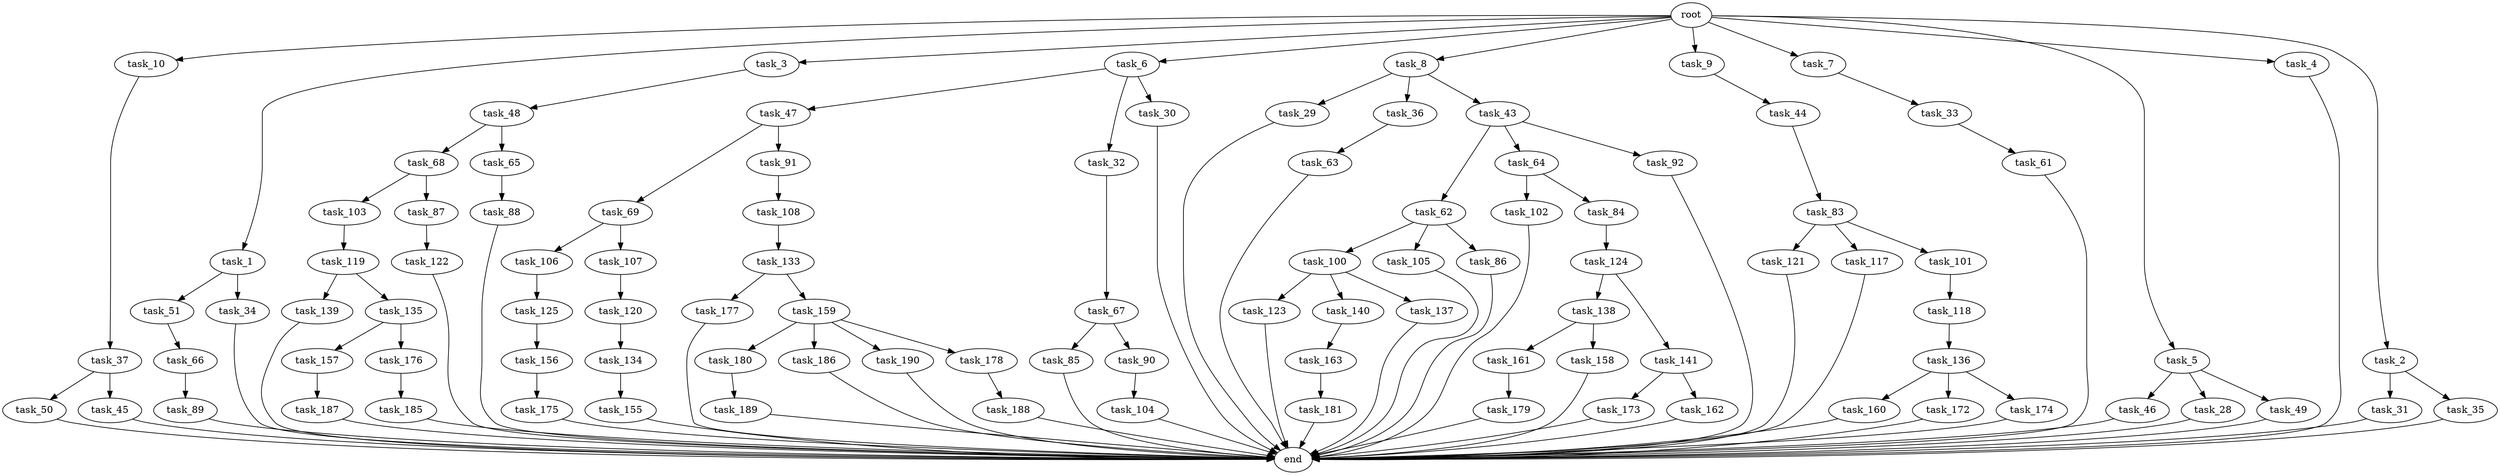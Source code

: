 digraph G {
  task_100 [size="214748364800.000000"];
  task_31 [size="420906795008.000000"];
  task_33 [size="34359738368.000000"];
  task_47 [size="695784701952.000000"];
  task_62 [size="137438953472.000000"];
  task_157 [size="549755813888.000000"];
  task_106 [size="695784701952.000000"];
  task_177 [size="420906795008.000000"];
  task_102 [size="549755813888.000000"];
  task_32 [size="695784701952.000000"];
  task_159 [size="420906795008.000000"];
  task_123 [size="77309411328.000000"];
  task_30 [size="695784701952.000000"];
  task_10 [size="1024.000000"];
  end [size="0.000000"];
  task_104 [size="77309411328.000000"];
  task_138 [size="137438953472.000000"];
  task_122 [size="420906795008.000000"];
  task_1 [size="1024.000000"];
  task_66 [size="77309411328.000000"];
  task_61 [size="34359738368.000000"];
  task_173 [size="858993459200.000000"];
  task_3 [size="1024.000000"];
  task_6 [size="1024.000000"];
  task_161 [size="77309411328.000000"];
  task_119 [size="549755813888.000000"];
  task_85 [size="214748364800.000000"];
  task_160 [size="137438953472.000000"];
  task_48 [size="309237645312.000000"];
  task_8 [size="1024.000000"];
  task_141 [size="137438953472.000000"];
  task_44 [size="549755813888.000000"];
  task_46 [size="695784701952.000000"];
  task_188 [size="34359738368.000000"];
  task_51 [size="420906795008.000000"];
  task_34 [size="420906795008.000000"];
  task_9 [size="1024.000000"];
  task_68 [size="77309411328.000000"];
  task_175 [size="34359738368.000000"];
  task_67 [size="34359738368.000000"];
  task_29 [size="858993459200.000000"];
  task_176 [size="549755813888.000000"];
  task_179 [size="77309411328.000000"];
  task_139 [size="77309411328.000000"];
  task_64 [size="137438953472.000000"];
  task_133 [size="137438953472.000000"];
  task_35 [size="420906795008.000000"];
  task_140 [size="77309411328.000000"];
  task_180 [size="420906795008.000000"];
  task_108 [size="549755813888.000000"];
  task_65 [size="77309411328.000000"];
  task_120 [size="34359738368.000000"];
  task_155 [size="858993459200.000000"];
  task_36 [size="858993459200.000000"];
  task_69 [size="309237645312.000000"];
  task_89 [size="309237645312.000000"];
  task_186 [size="420906795008.000000"];
  task_90 [size="214748364800.000000"];
  task_121 [size="549755813888.000000"];
  task_135 [size="77309411328.000000"];
  task_91 [size="309237645312.000000"];
  task_125 [size="858993459200.000000"];
  task_117 [size="549755813888.000000"];
  task_137 [size="77309411328.000000"];
  task_172 [size="137438953472.000000"];
  task_189 [size="309237645312.000000"];
  task_158 [size="77309411328.000000"];
  task_187 [size="695784701952.000000"];
  task_107 [size="695784701952.000000"];
  task_84 [size="549755813888.000000"];
  task_88 [size="214748364800.000000"];
  task_134 [size="34359738368.000000"];
  task_83 [size="137438953472.000000"];
  task_7 [size="1024.000000"];
  task_124 [size="549755813888.000000"];
  task_50 [size="34359738368.000000"];
  task_103 [size="214748364800.000000"];
  task_45 [size="34359738368.000000"];
  task_118 [size="549755813888.000000"];
  task_5 [size="1024.000000"];
  task_28 [size="695784701952.000000"];
  root [size="0.000000"];
  task_49 [size="695784701952.000000"];
  task_136 [size="695784701952.000000"];
  task_92 [size="137438953472.000000"];
  task_156 [size="549755813888.000000"];
  task_163 [size="214748364800.000000"];
  task_181 [size="77309411328.000000"];
  task_87 [size="214748364800.000000"];
  task_101 [size="549755813888.000000"];
  task_105 [size="214748364800.000000"];
  task_4 [size="1024.000000"];
  task_37 [size="549755813888.000000"];
  task_174 [size="137438953472.000000"];
  task_63 [size="77309411328.000000"];
  task_190 [size="420906795008.000000"];
  task_185 [size="858993459200.000000"];
  task_86 [size="214748364800.000000"];
  task_2 [size="1024.000000"];
  task_178 [size="420906795008.000000"];
  task_162 [size="858993459200.000000"];
  task_43 [size="858993459200.000000"];

  task_100 -> task_137 [size="75497472.000000"];
  task_100 -> task_140 [size="75497472.000000"];
  task_100 -> task_123 [size="75497472.000000"];
  task_31 -> end [size="1.000000"];
  task_33 -> task_61 [size="33554432.000000"];
  task_47 -> task_69 [size="301989888.000000"];
  task_47 -> task_91 [size="301989888.000000"];
  task_62 -> task_100 [size="209715200.000000"];
  task_62 -> task_105 [size="209715200.000000"];
  task_62 -> task_86 [size="209715200.000000"];
  task_157 -> task_187 [size="679477248.000000"];
  task_106 -> task_125 [size="838860800.000000"];
  task_177 -> end [size="1.000000"];
  task_102 -> end [size="1.000000"];
  task_32 -> task_67 [size="33554432.000000"];
  task_159 -> task_180 [size="411041792.000000"];
  task_159 -> task_190 [size="411041792.000000"];
  task_159 -> task_178 [size="411041792.000000"];
  task_159 -> task_186 [size="411041792.000000"];
  task_123 -> end [size="1.000000"];
  task_30 -> end [size="1.000000"];
  task_10 -> task_37 [size="536870912.000000"];
  task_104 -> end [size="1.000000"];
  task_138 -> task_161 [size="75497472.000000"];
  task_138 -> task_158 [size="75497472.000000"];
  task_122 -> end [size="1.000000"];
  task_1 -> task_34 [size="411041792.000000"];
  task_1 -> task_51 [size="411041792.000000"];
  task_66 -> task_89 [size="301989888.000000"];
  task_61 -> end [size="1.000000"];
  task_173 -> end [size="1.000000"];
  task_3 -> task_48 [size="301989888.000000"];
  task_6 -> task_30 [size="679477248.000000"];
  task_6 -> task_32 [size="679477248.000000"];
  task_6 -> task_47 [size="679477248.000000"];
  task_161 -> task_179 [size="75497472.000000"];
  task_119 -> task_139 [size="75497472.000000"];
  task_119 -> task_135 [size="75497472.000000"];
  task_85 -> end [size="1.000000"];
  task_160 -> end [size="1.000000"];
  task_48 -> task_68 [size="75497472.000000"];
  task_48 -> task_65 [size="75497472.000000"];
  task_8 -> task_36 [size="838860800.000000"];
  task_8 -> task_29 [size="838860800.000000"];
  task_8 -> task_43 [size="838860800.000000"];
  task_141 -> task_173 [size="838860800.000000"];
  task_141 -> task_162 [size="838860800.000000"];
  task_44 -> task_83 [size="134217728.000000"];
  task_46 -> end [size="1.000000"];
  task_188 -> end [size="1.000000"];
  task_51 -> task_66 [size="75497472.000000"];
  task_34 -> end [size="1.000000"];
  task_9 -> task_44 [size="536870912.000000"];
  task_68 -> task_103 [size="209715200.000000"];
  task_68 -> task_87 [size="209715200.000000"];
  task_175 -> end [size="1.000000"];
  task_67 -> task_90 [size="209715200.000000"];
  task_67 -> task_85 [size="209715200.000000"];
  task_29 -> end [size="1.000000"];
  task_176 -> task_185 [size="838860800.000000"];
  task_179 -> end [size="1.000000"];
  task_139 -> end [size="1.000000"];
  task_64 -> task_84 [size="536870912.000000"];
  task_64 -> task_102 [size="536870912.000000"];
  task_133 -> task_177 [size="411041792.000000"];
  task_133 -> task_159 [size="411041792.000000"];
  task_35 -> end [size="1.000000"];
  task_140 -> task_163 [size="209715200.000000"];
  task_180 -> task_189 [size="301989888.000000"];
  task_108 -> task_133 [size="134217728.000000"];
  task_65 -> task_88 [size="209715200.000000"];
  task_120 -> task_134 [size="33554432.000000"];
  task_155 -> end [size="1.000000"];
  task_36 -> task_63 [size="75497472.000000"];
  task_69 -> task_106 [size="679477248.000000"];
  task_69 -> task_107 [size="679477248.000000"];
  task_89 -> end [size="1.000000"];
  task_186 -> end [size="1.000000"];
  task_90 -> task_104 [size="75497472.000000"];
  task_121 -> end [size="1.000000"];
  task_135 -> task_176 [size="536870912.000000"];
  task_135 -> task_157 [size="536870912.000000"];
  task_91 -> task_108 [size="536870912.000000"];
  task_125 -> task_156 [size="536870912.000000"];
  task_117 -> end [size="1.000000"];
  task_137 -> end [size="1.000000"];
  task_172 -> end [size="1.000000"];
  task_189 -> end [size="1.000000"];
  task_158 -> end [size="1.000000"];
  task_187 -> end [size="1.000000"];
  task_107 -> task_120 [size="33554432.000000"];
  task_84 -> task_124 [size="536870912.000000"];
  task_88 -> end [size="1.000000"];
  task_134 -> task_155 [size="838860800.000000"];
  task_83 -> task_117 [size="536870912.000000"];
  task_83 -> task_121 [size="536870912.000000"];
  task_83 -> task_101 [size="536870912.000000"];
  task_7 -> task_33 [size="33554432.000000"];
  task_124 -> task_138 [size="134217728.000000"];
  task_124 -> task_141 [size="134217728.000000"];
  task_50 -> end [size="1.000000"];
  task_103 -> task_119 [size="536870912.000000"];
  task_45 -> end [size="1.000000"];
  task_118 -> task_136 [size="679477248.000000"];
  task_5 -> task_46 [size="679477248.000000"];
  task_5 -> task_28 [size="679477248.000000"];
  task_5 -> task_49 [size="679477248.000000"];
  task_28 -> end [size="1.000000"];
  root -> task_9 [size="1.000000"];
  root -> task_5 [size="1.000000"];
  root -> task_7 [size="1.000000"];
  root -> task_10 [size="1.000000"];
  root -> task_2 [size="1.000000"];
  root -> task_1 [size="1.000000"];
  root -> task_8 [size="1.000000"];
  root -> task_4 [size="1.000000"];
  root -> task_3 [size="1.000000"];
  root -> task_6 [size="1.000000"];
  task_49 -> end [size="1.000000"];
  task_136 -> task_172 [size="134217728.000000"];
  task_136 -> task_160 [size="134217728.000000"];
  task_136 -> task_174 [size="134217728.000000"];
  task_92 -> end [size="1.000000"];
  task_156 -> task_175 [size="33554432.000000"];
  task_163 -> task_181 [size="75497472.000000"];
  task_181 -> end [size="1.000000"];
  task_87 -> task_122 [size="411041792.000000"];
  task_101 -> task_118 [size="536870912.000000"];
  task_105 -> end [size="1.000000"];
  task_4 -> end [size="1.000000"];
  task_37 -> task_45 [size="33554432.000000"];
  task_37 -> task_50 [size="33554432.000000"];
  task_174 -> end [size="1.000000"];
  task_63 -> end [size="1.000000"];
  task_190 -> end [size="1.000000"];
  task_185 -> end [size="1.000000"];
  task_86 -> end [size="1.000000"];
  task_2 -> task_31 [size="411041792.000000"];
  task_2 -> task_35 [size="411041792.000000"];
  task_178 -> task_188 [size="33554432.000000"];
  task_162 -> end [size="1.000000"];
  task_43 -> task_64 [size="134217728.000000"];
  task_43 -> task_62 [size="134217728.000000"];
  task_43 -> task_92 [size="134217728.000000"];
}
